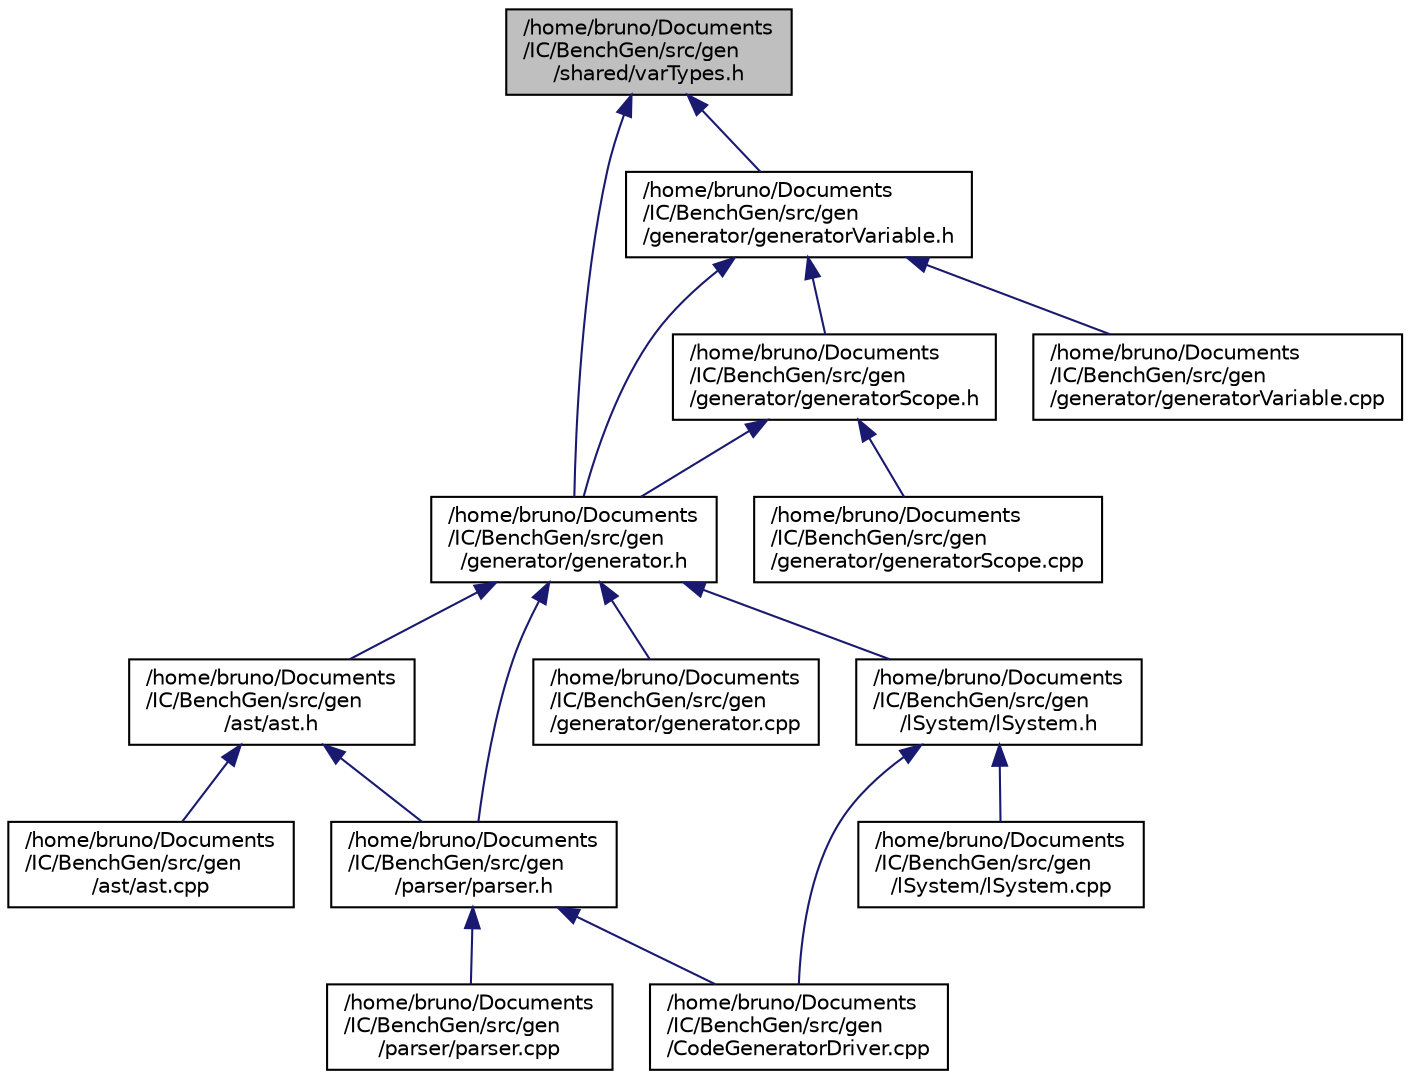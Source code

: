 digraph "/home/bruno/Documents/IC/BenchGen/src/gen/shared/varTypes.h"
{
 // LATEX_PDF_SIZE
  edge [fontname="Helvetica",fontsize="10",labelfontname="Helvetica",labelfontsize="10"];
  node [fontname="Helvetica",fontsize="10",shape=record];
  Node1 [label="/home/bruno/Documents\l/IC/BenchGen/src/gen\l/shared/varTypes.h",height=0.2,width=0.4,color="black", fillcolor="grey75", style="filled", fontcolor="black",tooltip=" "];
  Node1 -> Node2 [dir="back",color="midnightblue",fontsize="10",style="solid"];
  Node2 [label="/home/bruno/Documents\l/IC/BenchGen/src/gen\l/generator/generator.h",height=0.2,width=0.4,color="black", fillcolor="white", style="filled",URL="$generator_8h.html",tooltip=" "];
  Node2 -> Node3 [dir="back",color="midnightblue",fontsize="10",style="solid"];
  Node3 [label="/home/bruno/Documents\l/IC/BenchGen/src/gen\l/ast/ast.h",height=0.2,width=0.4,color="black", fillcolor="white", style="filled",URL="$ast_8h.html",tooltip=" "];
  Node3 -> Node4 [dir="back",color="midnightblue",fontsize="10",style="solid"];
  Node4 [label="/home/bruno/Documents\l/IC/BenchGen/src/gen\l/ast/ast.cpp",height=0.2,width=0.4,color="black", fillcolor="white", style="filled",URL="$ast_8cpp.html",tooltip=" "];
  Node3 -> Node5 [dir="back",color="midnightblue",fontsize="10",style="solid"];
  Node5 [label="/home/bruno/Documents\l/IC/BenchGen/src/gen\l/parser/parser.h",height=0.2,width=0.4,color="black", fillcolor="white", style="filled",URL="$parser_8h.html",tooltip=" "];
  Node5 -> Node6 [dir="back",color="midnightblue",fontsize="10",style="solid"];
  Node6 [label="/home/bruno/Documents\l/IC/BenchGen/src/gen\l/parser/parser.cpp",height=0.2,width=0.4,color="black", fillcolor="white", style="filled",URL="$parser_8cpp.html",tooltip=" "];
  Node5 -> Node7 [dir="back",color="midnightblue",fontsize="10",style="solid"];
  Node7 [label="/home/bruno/Documents\l/IC/BenchGen/src/gen\l/CodeGeneratorDriver.cpp",height=0.2,width=0.4,color="black", fillcolor="white", style="filled",URL="$CodeGeneratorDriver_8cpp.html",tooltip=" "];
  Node2 -> Node8 [dir="back",color="midnightblue",fontsize="10",style="solid"];
  Node8 [label="/home/bruno/Documents\l/IC/BenchGen/src/gen\l/generator/generator.cpp",height=0.2,width=0.4,color="black", fillcolor="white", style="filled",URL="$generator_8cpp.html",tooltip=" "];
  Node2 -> Node9 [dir="back",color="midnightblue",fontsize="10",style="solid"];
  Node9 [label="/home/bruno/Documents\l/IC/BenchGen/src/gen\l/lSystem/lSystem.h",height=0.2,width=0.4,color="black", fillcolor="white", style="filled",URL="$lSystem_8h.html",tooltip=" "];
  Node9 -> Node10 [dir="back",color="midnightblue",fontsize="10",style="solid"];
  Node10 [label="/home/bruno/Documents\l/IC/BenchGen/src/gen\l/lSystem/lSystem.cpp",height=0.2,width=0.4,color="black", fillcolor="white", style="filled",URL="$lSystem_8cpp.html",tooltip=" "];
  Node9 -> Node7 [dir="back",color="midnightblue",fontsize="10",style="solid"];
  Node2 -> Node5 [dir="back",color="midnightblue",fontsize="10",style="solid"];
  Node1 -> Node11 [dir="back",color="midnightblue",fontsize="10",style="solid"];
  Node11 [label="/home/bruno/Documents\l/IC/BenchGen/src/gen\l/generator/generatorVariable.h",height=0.2,width=0.4,color="black", fillcolor="white", style="filled",URL="$generatorVariable_8h.html",tooltip=" "];
  Node11 -> Node2 [dir="back",color="midnightblue",fontsize="10",style="solid"];
  Node11 -> Node12 [dir="back",color="midnightblue",fontsize="10",style="solid"];
  Node12 [label="/home/bruno/Documents\l/IC/BenchGen/src/gen\l/generator/generatorScope.h",height=0.2,width=0.4,color="black", fillcolor="white", style="filled",URL="$generatorScope_8h.html",tooltip=" "];
  Node12 -> Node2 [dir="back",color="midnightblue",fontsize="10",style="solid"];
  Node12 -> Node13 [dir="back",color="midnightblue",fontsize="10",style="solid"];
  Node13 [label="/home/bruno/Documents\l/IC/BenchGen/src/gen\l/generator/generatorScope.cpp",height=0.2,width=0.4,color="black", fillcolor="white", style="filled",URL="$generatorScope_8cpp.html",tooltip=" "];
  Node11 -> Node14 [dir="back",color="midnightblue",fontsize="10",style="solid"];
  Node14 [label="/home/bruno/Documents\l/IC/BenchGen/src/gen\l/generator/generatorVariable.cpp",height=0.2,width=0.4,color="black", fillcolor="white", style="filled",URL="$generatorVariable_8cpp.html",tooltip=" "];
}
